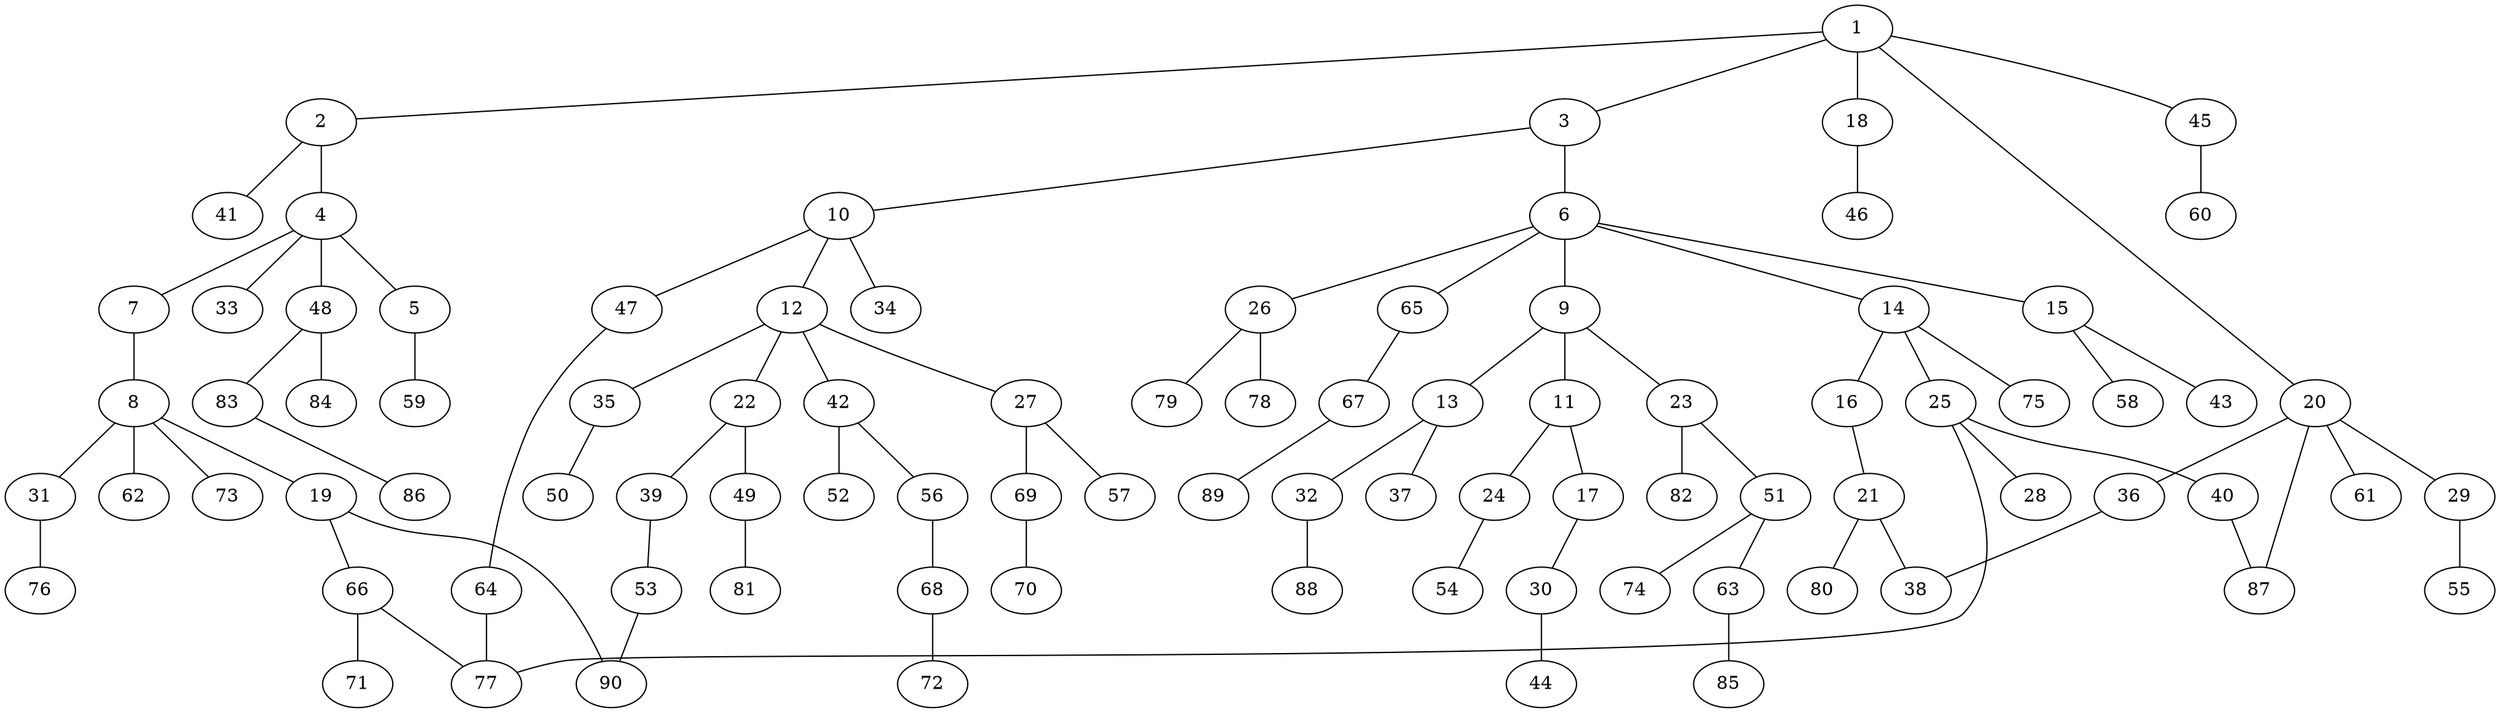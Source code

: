 graph graphname {1--2
1--3
1--18
1--20
1--45
2--4
2--41
3--6
3--10
4--5
4--7
4--33
4--48
5--59
6--9
6--14
6--15
6--26
6--65
7--8
8--19
8--31
8--62
8--73
9--11
9--13
9--23
10--12
10--34
10--47
11--17
11--24
12--22
12--27
12--35
12--42
13--32
13--37
14--16
14--25
14--75
15--43
15--58
16--21
17--30
18--46
19--66
19--90
20--29
20--36
20--61
20--87
21--38
21--80
22--39
22--49
23--51
23--82
24--54
25--28
25--40
25--77
26--78
26--79
27--57
27--69
29--55
30--44
31--76
32--88
35--50
36--38
39--53
40--87
42--52
42--56
45--60
47--64
48--83
48--84
49--81
51--63
51--74
53--90
56--68
63--85
64--77
65--67
66--71
66--77
67--89
68--72
69--70
83--86
}